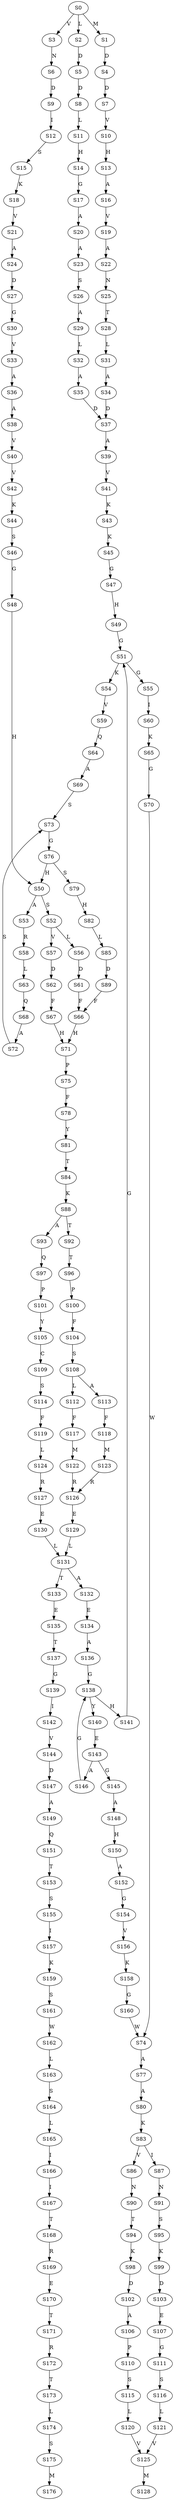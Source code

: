 strict digraph  {
	S0 -> S1 [ label = M ];
	S0 -> S2 [ label = L ];
	S0 -> S3 [ label = V ];
	S1 -> S4 [ label = D ];
	S2 -> S5 [ label = D ];
	S3 -> S6 [ label = N ];
	S4 -> S7 [ label = D ];
	S5 -> S8 [ label = D ];
	S6 -> S9 [ label = D ];
	S7 -> S10 [ label = V ];
	S8 -> S11 [ label = L ];
	S9 -> S12 [ label = I ];
	S10 -> S13 [ label = H ];
	S11 -> S14 [ label = H ];
	S12 -> S15 [ label = S ];
	S13 -> S16 [ label = A ];
	S14 -> S17 [ label = G ];
	S15 -> S18 [ label = K ];
	S16 -> S19 [ label = V ];
	S17 -> S20 [ label = A ];
	S18 -> S21 [ label = V ];
	S19 -> S22 [ label = A ];
	S20 -> S23 [ label = A ];
	S21 -> S24 [ label = A ];
	S22 -> S25 [ label = N ];
	S23 -> S26 [ label = S ];
	S24 -> S27 [ label = D ];
	S25 -> S28 [ label = T ];
	S26 -> S29 [ label = A ];
	S27 -> S30 [ label = G ];
	S28 -> S31 [ label = L ];
	S29 -> S32 [ label = L ];
	S30 -> S33 [ label = V ];
	S31 -> S34 [ label = A ];
	S32 -> S35 [ label = A ];
	S33 -> S36 [ label = A ];
	S34 -> S37 [ label = D ];
	S35 -> S37 [ label = D ];
	S36 -> S38 [ label = A ];
	S37 -> S39 [ label = A ];
	S38 -> S40 [ label = V ];
	S39 -> S41 [ label = V ];
	S40 -> S42 [ label = V ];
	S41 -> S43 [ label = K ];
	S42 -> S44 [ label = K ];
	S43 -> S45 [ label = K ];
	S44 -> S46 [ label = S ];
	S45 -> S47 [ label = G ];
	S46 -> S48 [ label = G ];
	S47 -> S49 [ label = H ];
	S48 -> S50 [ label = H ];
	S49 -> S51 [ label = G ];
	S50 -> S52 [ label = S ];
	S50 -> S53 [ label = A ];
	S51 -> S54 [ label = K ];
	S51 -> S55 [ label = G ];
	S52 -> S56 [ label = L ];
	S52 -> S57 [ label = V ];
	S53 -> S58 [ label = R ];
	S54 -> S59 [ label = V ];
	S55 -> S60 [ label = I ];
	S56 -> S61 [ label = D ];
	S57 -> S62 [ label = D ];
	S58 -> S63 [ label = L ];
	S59 -> S64 [ label = Q ];
	S60 -> S65 [ label = K ];
	S61 -> S66 [ label = F ];
	S62 -> S67 [ label = F ];
	S63 -> S68 [ label = Q ];
	S64 -> S69 [ label = A ];
	S65 -> S70 [ label = G ];
	S66 -> S71 [ label = H ];
	S67 -> S71 [ label = H ];
	S68 -> S72 [ label = A ];
	S69 -> S73 [ label = S ];
	S70 -> S74 [ label = W ];
	S71 -> S75 [ label = P ];
	S72 -> S73 [ label = S ];
	S73 -> S76 [ label = G ];
	S74 -> S77 [ label = A ];
	S75 -> S78 [ label = F ];
	S76 -> S50 [ label = H ];
	S76 -> S79 [ label = S ];
	S77 -> S80 [ label = A ];
	S78 -> S81 [ label = Y ];
	S79 -> S82 [ label = H ];
	S80 -> S83 [ label = K ];
	S81 -> S84 [ label = T ];
	S82 -> S85 [ label = L ];
	S83 -> S86 [ label = V ];
	S83 -> S87 [ label = I ];
	S84 -> S88 [ label = K ];
	S85 -> S89 [ label = D ];
	S86 -> S90 [ label = N ];
	S87 -> S91 [ label = N ];
	S88 -> S92 [ label = T ];
	S88 -> S93 [ label = A ];
	S89 -> S66 [ label = F ];
	S90 -> S94 [ label = T ];
	S91 -> S95 [ label = S ];
	S92 -> S96 [ label = T ];
	S93 -> S97 [ label = Q ];
	S94 -> S98 [ label = K ];
	S95 -> S99 [ label = K ];
	S96 -> S100 [ label = P ];
	S97 -> S101 [ label = P ];
	S98 -> S102 [ label = D ];
	S99 -> S103 [ label = D ];
	S100 -> S104 [ label = F ];
	S101 -> S105 [ label = Y ];
	S102 -> S106 [ label = A ];
	S103 -> S107 [ label = E ];
	S104 -> S108 [ label = S ];
	S105 -> S109 [ label = C ];
	S106 -> S110 [ label = P ];
	S107 -> S111 [ label = G ];
	S108 -> S112 [ label = L ];
	S108 -> S113 [ label = A ];
	S109 -> S114 [ label = S ];
	S110 -> S115 [ label = S ];
	S111 -> S116 [ label = S ];
	S112 -> S117 [ label = F ];
	S113 -> S118 [ label = F ];
	S114 -> S119 [ label = F ];
	S115 -> S120 [ label = L ];
	S116 -> S121 [ label = L ];
	S117 -> S122 [ label = M ];
	S118 -> S123 [ label = M ];
	S119 -> S124 [ label = L ];
	S120 -> S125 [ label = V ];
	S121 -> S125 [ label = V ];
	S122 -> S126 [ label = R ];
	S123 -> S126 [ label = R ];
	S124 -> S127 [ label = R ];
	S125 -> S128 [ label = M ];
	S126 -> S129 [ label = E ];
	S127 -> S130 [ label = E ];
	S129 -> S131 [ label = L ];
	S130 -> S131 [ label = L ];
	S131 -> S132 [ label = A ];
	S131 -> S133 [ label = T ];
	S132 -> S134 [ label = E ];
	S133 -> S135 [ label = E ];
	S134 -> S136 [ label = A ];
	S135 -> S137 [ label = T ];
	S136 -> S138 [ label = G ];
	S137 -> S139 [ label = G ];
	S138 -> S140 [ label = Y ];
	S138 -> S141 [ label = H ];
	S139 -> S142 [ label = I ];
	S140 -> S143 [ label = E ];
	S141 -> S51 [ label = G ];
	S142 -> S144 [ label = V ];
	S143 -> S145 [ label = G ];
	S143 -> S146 [ label = A ];
	S144 -> S147 [ label = D ];
	S145 -> S148 [ label = A ];
	S146 -> S138 [ label = G ];
	S147 -> S149 [ label = A ];
	S148 -> S150 [ label = H ];
	S149 -> S151 [ label = Q ];
	S150 -> S152 [ label = A ];
	S151 -> S153 [ label = T ];
	S152 -> S154 [ label = G ];
	S153 -> S155 [ label = S ];
	S154 -> S156 [ label = V ];
	S155 -> S157 [ label = I ];
	S156 -> S158 [ label = K ];
	S157 -> S159 [ label = K ];
	S158 -> S160 [ label = G ];
	S159 -> S161 [ label = S ];
	S160 -> S74 [ label = W ];
	S161 -> S162 [ label = W ];
	S162 -> S163 [ label = L ];
	S163 -> S164 [ label = S ];
	S164 -> S165 [ label = L ];
	S165 -> S166 [ label = I ];
	S166 -> S167 [ label = I ];
	S167 -> S168 [ label = T ];
	S168 -> S169 [ label = R ];
	S169 -> S170 [ label = E ];
	S170 -> S171 [ label = T ];
	S171 -> S172 [ label = R ];
	S172 -> S173 [ label = T ];
	S173 -> S174 [ label = L ];
	S174 -> S175 [ label = S ];
	S175 -> S176 [ label = M ];
}

